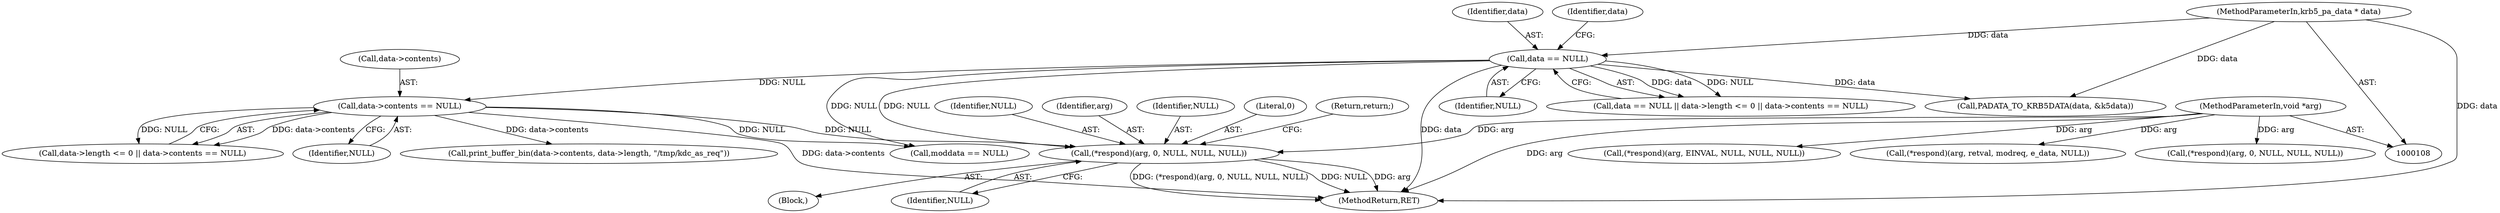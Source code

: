 digraph "1_krb5_e3b5a5e5267818c97750b266df50b6a3d4649604_1@del" {
"1000201" [label="(Call,(*respond)(arg, 0, NULL, NULL, NULL))"];
"1000118" [label="(MethodParameterIn,void *arg)"];
"1000186" [label="(Call,data == NULL)"];
"1000113" [label="(MethodParameterIn,krb5_pa_data * data)"];
"1000195" [label="(Call,data->contents == NULL)"];
"1000187" [label="(Identifier,data)"];
"1000204" [label="(Identifier,NULL)"];
"1000201" [label="(Call,(*respond)(arg, 0, NULL, NULL, NULL))"];
"1000213" [label="(Call,(*respond)(arg, EINVAL, NULL, NULL, NULL))"];
"1000202" [label="(Identifier,arg)"];
"1000192" [label="(Identifier,data)"];
"1000205" [label="(Identifier,NULL)"];
"1000189" [label="(Call,data->length <= 0 || data->contents == NULL)"];
"1000199" [label="(Identifier,NULL)"];
"1000196" [label="(Call,data->contents)"];
"1000195" [label="(Call,data->contents == NULL)"];
"1000953" [label="(MethodReturn,RET)"];
"1000947" [label="(Call,(*respond)(arg, retval, modreq, e_data, NULL))"];
"1000209" [label="(Call,moddata == NULL)"];
"1000200" [label="(Block,)"];
"1000240" [label="(Call,print_buffer_bin(data->contents, data->length, \"/tmp/kdc_as_req\"))"];
"1000264" [label="(Call,PADATA_TO_KRB5DATA(data, &k5data))"];
"1000188" [label="(Identifier,NULL)"];
"1000186" [label="(Call,data == NULL)"];
"1000203" [label="(Literal,0)"];
"1000118" [label="(MethodParameterIn,void *arg)"];
"1000206" [label="(Identifier,NULL)"];
"1000113" [label="(MethodParameterIn,krb5_pa_data * data)"];
"1000185" [label="(Call,data == NULL || data->length <= 0 || data->contents == NULL)"];
"1000233" [label="(Call,(*respond)(arg, 0, NULL, NULL, NULL))"];
"1000207" [label="(Return,return;)"];
"1000201" -> "1000200"  [label="AST: "];
"1000201" -> "1000206"  [label="CFG: "];
"1000202" -> "1000201"  [label="AST: "];
"1000203" -> "1000201"  [label="AST: "];
"1000204" -> "1000201"  [label="AST: "];
"1000205" -> "1000201"  [label="AST: "];
"1000206" -> "1000201"  [label="AST: "];
"1000207" -> "1000201"  [label="CFG: "];
"1000201" -> "1000953"  [label="DDG: (*respond)(arg, 0, NULL, NULL, NULL)"];
"1000201" -> "1000953"  [label="DDG: NULL"];
"1000201" -> "1000953"  [label="DDG: arg"];
"1000118" -> "1000201"  [label="DDG: arg"];
"1000186" -> "1000201"  [label="DDG: NULL"];
"1000195" -> "1000201"  [label="DDG: NULL"];
"1000118" -> "1000108"  [label="AST: "];
"1000118" -> "1000953"  [label="DDG: arg"];
"1000118" -> "1000213"  [label="DDG: arg"];
"1000118" -> "1000233"  [label="DDG: arg"];
"1000118" -> "1000947"  [label="DDG: arg"];
"1000186" -> "1000185"  [label="AST: "];
"1000186" -> "1000188"  [label="CFG: "];
"1000187" -> "1000186"  [label="AST: "];
"1000188" -> "1000186"  [label="AST: "];
"1000192" -> "1000186"  [label="CFG: "];
"1000185" -> "1000186"  [label="CFG: "];
"1000186" -> "1000953"  [label="DDG: data"];
"1000186" -> "1000185"  [label="DDG: data"];
"1000186" -> "1000185"  [label="DDG: NULL"];
"1000113" -> "1000186"  [label="DDG: data"];
"1000186" -> "1000195"  [label="DDG: NULL"];
"1000186" -> "1000209"  [label="DDG: NULL"];
"1000186" -> "1000264"  [label="DDG: data"];
"1000113" -> "1000108"  [label="AST: "];
"1000113" -> "1000953"  [label="DDG: data"];
"1000113" -> "1000264"  [label="DDG: data"];
"1000195" -> "1000189"  [label="AST: "];
"1000195" -> "1000199"  [label="CFG: "];
"1000196" -> "1000195"  [label="AST: "];
"1000199" -> "1000195"  [label="AST: "];
"1000189" -> "1000195"  [label="CFG: "];
"1000195" -> "1000953"  [label="DDG: data->contents"];
"1000195" -> "1000189"  [label="DDG: data->contents"];
"1000195" -> "1000189"  [label="DDG: NULL"];
"1000195" -> "1000209"  [label="DDG: NULL"];
"1000195" -> "1000240"  [label="DDG: data->contents"];
}
